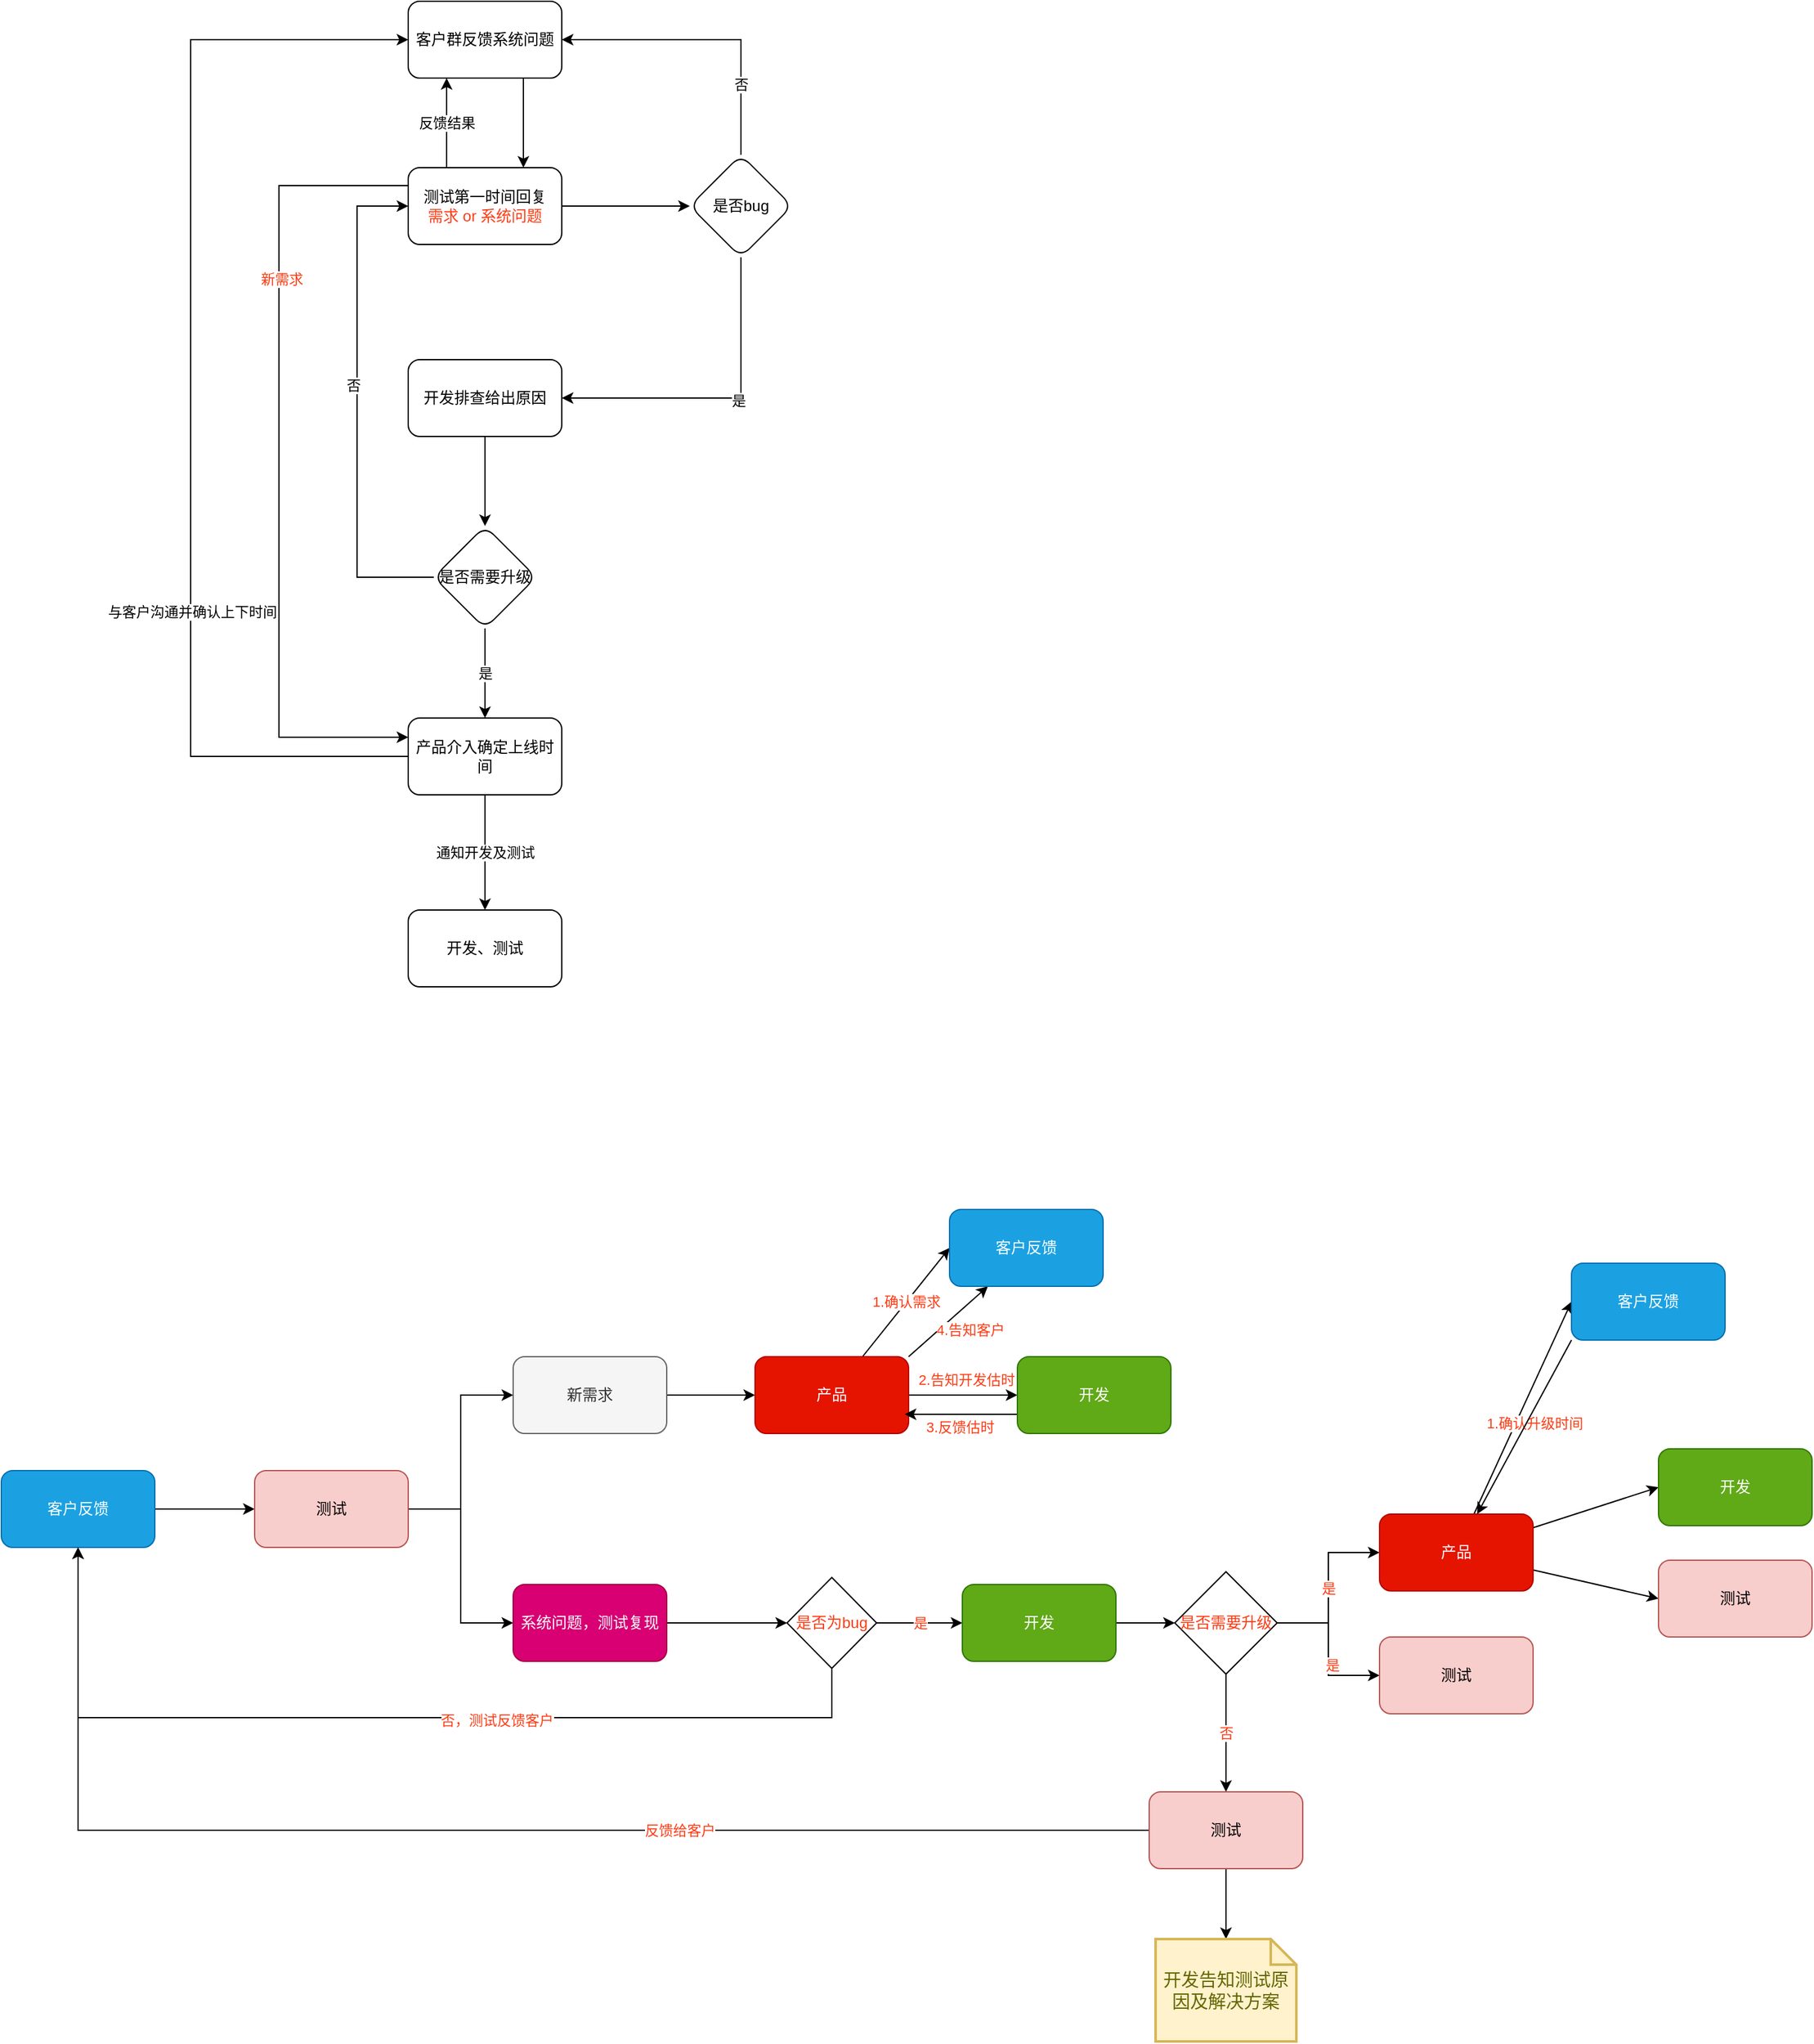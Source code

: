 <mxfile version="17.4.5" type="github">
  <diagram id="2hvGRixQI1NttPmxZqW4" name="Page-1">
    <mxGraphModel dx="1422" dy="762" grid="0" gridSize="10" guides="1" tooltips="1" connect="1" arrows="1" fold="1" page="0" pageScale="1" pageWidth="827" pageHeight="1169" math="0" shadow="0">
      <root>
        <mxCell id="0" />
        <mxCell id="1" parent="0" />
        <mxCell id="53oVMIumwL6rekQ-fXR3-16" style="edgeStyle=orthogonalEdgeStyle;rounded=0;orthogonalLoop=1;jettySize=auto;html=1;" edge="1" parent="1" source="53oVMIumwL6rekQ-fXR3-1" target="53oVMIumwL6rekQ-fXR3-2">
          <mxGeometry relative="1" as="geometry">
            <Array as="points">
              <mxPoint x="420" y="200" />
              <mxPoint x="420" y="200" />
            </Array>
          </mxGeometry>
        </mxCell>
        <mxCell id="53oVMIumwL6rekQ-fXR3-1" value="客户群反馈系统问题" style="rounded=1;whiteSpace=wrap;html=1;" vertex="1" parent="1">
          <mxGeometry x="330" y="110" width="120" height="60" as="geometry" />
        </mxCell>
        <mxCell id="53oVMIumwL6rekQ-fXR3-5" value="" style="edgeStyle=orthogonalEdgeStyle;rounded=0;orthogonalLoop=1;jettySize=auto;html=1;" edge="1" parent="1" source="53oVMIumwL6rekQ-fXR3-2" target="53oVMIumwL6rekQ-fXR3-4">
          <mxGeometry relative="1" as="geometry" />
        </mxCell>
        <mxCell id="53oVMIumwL6rekQ-fXR3-20" value="反馈结果" style="edgeStyle=orthogonalEdgeStyle;rounded=0;orthogonalLoop=1;jettySize=auto;html=1;entryX=0.25;entryY=1;entryDx=0;entryDy=0;" edge="1" parent="1" source="53oVMIumwL6rekQ-fXR3-2" target="53oVMIumwL6rekQ-fXR3-1">
          <mxGeometry relative="1" as="geometry">
            <Array as="points">
              <mxPoint x="360" y="220" />
              <mxPoint x="360" y="220" />
            </Array>
          </mxGeometry>
        </mxCell>
        <mxCell id="53oVMIumwL6rekQ-fXR3-25" style="edgeStyle=orthogonalEdgeStyle;rounded=0;orthogonalLoop=1;jettySize=auto;html=1;entryX=0;entryY=0.25;entryDx=0;entryDy=0;fontColor=#FF3B14;" edge="1" parent="1" source="53oVMIumwL6rekQ-fXR3-2" target="53oVMIumwL6rekQ-fXR3-17">
          <mxGeometry relative="1" as="geometry">
            <Array as="points">
              <mxPoint x="229" y="254" />
              <mxPoint x="229" y="685" />
            </Array>
          </mxGeometry>
        </mxCell>
        <mxCell id="53oVMIumwL6rekQ-fXR3-26" value="新需求" style="edgeLabel;html=1;align=center;verticalAlign=middle;resizable=0;points=[];fontColor=#FF3B14;" vertex="1" connectable="0" parent="53oVMIumwL6rekQ-fXR3-25">
          <mxGeometry x="-0.45" y="2" relative="1" as="geometry">
            <mxPoint as="offset" />
          </mxGeometry>
        </mxCell>
        <mxCell id="53oVMIumwL6rekQ-fXR3-2" value="测试第一时间回复&lt;br&gt;&lt;font color=&quot;#ff3b14&quot;&gt;需求 or 系统问题&lt;/font&gt;" style="rounded=1;whiteSpace=wrap;html=1;" vertex="1" parent="1">
          <mxGeometry x="330" y="240" width="120" height="60" as="geometry" />
        </mxCell>
        <mxCell id="53oVMIumwL6rekQ-fXR3-13" style="edgeStyle=orthogonalEdgeStyle;rounded=0;orthogonalLoop=1;jettySize=auto;html=1;" edge="1" parent="1" source="53oVMIumwL6rekQ-fXR3-3" target="53oVMIumwL6rekQ-fXR3-12">
          <mxGeometry relative="1" as="geometry" />
        </mxCell>
        <mxCell id="53oVMIumwL6rekQ-fXR3-3" value="开发排查给出原因" style="rounded=1;whiteSpace=wrap;html=1;" vertex="1" parent="1">
          <mxGeometry x="330" y="390" width="120" height="60" as="geometry" />
        </mxCell>
        <mxCell id="53oVMIumwL6rekQ-fXR3-6" style="edgeStyle=orthogonalEdgeStyle;rounded=0;orthogonalLoop=1;jettySize=auto;html=1;" edge="1" parent="1" source="53oVMIumwL6rekQ-fXR3-4" target="53oVMIumwL6rekQ-fXR3-3">
          <mxGeometry relative="1" as="geometry">
            <Array as="points">
              <mxPoint x="590" y="420" />
            </Array>
          </mxGeometry>
        </mxCell>
        <mxCell id="53oVMIumwL6rekQ-fXR3-7" value="是" style="edgeLabel;html=1;align=center;verticalAlign=middle;resizable=0;points=[];" vertex="1" connectable="0" parent="53oVMIumwL6rekQ-fXR3-6">
          <mxGeometry x="-0.104" y="2" relative="1" as="geometry">
            <mxPoint as="offset" />
          </mxGeometry>
        </mxCell>
        <mxCell id="53oVMIumwL6rekQ-fXR3-8" style="edgeStyle=orthogonalEdgeStyle;rounded=0;orthogonalLoop=1;jettySize=auto;html=1;entryX=1;entryY=0.5;entryDx=0;entryDy=0;" edge="1" parent="1" source="53oVMIumwL6rekQ-fXR3-4" target="53oVMIumwL6rekQ-fXR3-1">
          <mxGeometry relative="1" as="geometry">
            <Array as="points">
              <mxPoint x="590" y="140" />
            </Array>
          </mxGeometry>
        </mxCell>
        <mxCell id="53oVMIumwL6rekQ-fXR3-9" value="否" style="edgeLabel;html=1;align=center;verticalAlign=middle;resizable=0;points=[];" vertex="1" connectable="0" parent="53oVMIumwL6rekQ-fXR3-8">
          <mxGeometry x="-0.522" relative="1" as="geometry">
            <mxPoint as="offset" />
          </mxGeometry>
        </mxCell>
        <mxCell id="53oVMIumwL6rekQ-fXR3-4" value="是否bug" style="rhombus;whiteSpace=wrap;html=1;rounded=1;" vertex="1" parent="1">
          <mxGeometry x="550" y="230" width="80" height="80" as="geometry" />
        </mxCell>
        <mxCell id="53oVMIumwL6rekQ-fXR3-14" style="edgeStyle=orthogonalEdgeStyle;rounded=0;orthogonalLoop=1;jettySize=auto;html=1;entryX=0;entryY=0.5;entryDx=0;entryDy=0;" edge="1" parent="1" source="53oVMIumwL6rekQ-fXR3-12" target="53oVMIumwL6rekQ-fXR3-2">
          <mxGeometry relative="1" as="geometry">
            <Array as="points">
              <mxPoint x="290" y="560" />
              <mxPoint x="290" y="270" />
            </Array>
          </mxGeometry>
        </mxCell>
        <mxCell id="53oVMIumwL6rekQ-fXR3-15" value="否" style="edgeLabel;html=1;align=center;verticalAlign=middle;resizable=0;points=[];" vertex="1" connectable="0" parent="53oVMIumwL6rekQ-fXR3-14">
          <mxGeometry x="-0.359" y="3" relative="1" as="geometry">
            <mxPoint y="-85" as="offset" />
          </mxGeometry>
        </mxCell>
        <mxCell id="53oVMIumwL6rekQ-fXR3-18" value="是" style="edgeStyle=orthogonalEdgeStyle;rounded=0;orthogonalLoop=1;jettySize=auto;html=1;" edge="1" parent="1" source="53oVMIumwL6rekQ-fXR3-12" target="53oVMIumwL6rekQ-fXR3-17">
          <mxGeometry relative="1" as="geometry" />
        </mxCell>
        <mxCell id="53oVMIumwL6rekQ-fXR3-12" value="是否需要升级" style="rhombus;whiteSpace=wrap;html=1;rounded=1;" vertex="1" parent="1">
          <mxGeometry x="350" y="520" width="80" height="80" as="geometry" />
        </mxCell>
        <mxCell id="53oVMIumwL6rekQ-fXR3-21" style="edgeStyle=orthogonalEdgeStyle;rounded=0;orthogonalLoop=1;jettySize=auto;html=1;entryX=0;entryY=0.5;entryDx=0;entryDy=0;" edge="1" parent="1" source="53oVMIumwL6rekQ-fXR3-17" target="53oVMIumwL6rekQ-fXR3-1">
          <mxGeometry relative="1" as="geometry">
            <Array as="points">
              <mxPoint x="160" y="700" />
              <mxPoint x="160" y="140" />
            </Array>
          </mxGeometry>
        </mxCell>
        <mxCell id="53oVMIumwL6rekQ-fXR3-22" value="与客户沟通并确认上下时间" style="edgeLabel;html=1;align=center;verticalAlign=middle;resizable=0;points=[];" vertex="1" connectable="0" parent="53oVMIumwL6rekQ-fXR3-21">
          <mxGeometry x="-0.371" y="-1" relative="1" as="geometry">
            <mxPoint as="offset" />
          </mxGeometry>
        </mxCell>
        <mxCell id="53oVMIumwL6rekQ-fXR3-24" value="通知开发及测试" style="edgeStyle=orthogonalEdgeStyle;rounded=0;orthogonalLoop=1;jettySize=auto;html=1;" edge="1" parent="1" source="53oVMIumwL6rekQ-fXR3-17" target="53oVMIumwL6rekQ-fXR3-23">
          <mxGeometry relative="1" as="geometry" />
        </mxCell>
        <mxCell id="53oVMIumwL6rekQ-fXR3-17" value="产品介入确定上线时间" style="rounded=1;whiteSpace=wrap;html=1;" vertex="1" parent="1">
          <mxGeometry x="330" y="670" width="120" height="60" as="geometry" />
        </mxCell>
        <mxCell id="53oVMIumwL6rekQ-fXR3-23" value="开发、测试" style="rounded=1;whiteSpace=wrap;html=1;" vertex="1" parent="1">
          <mxGeometry x="330" y="820" width="120" height="60" as="geometry" />
        </mxCell>
        <mxCell id="53oVMIumwL6rekQ-fXR3-30" style="edgeStyle=orthogonalEdgeStyle;rounded=0;orthogonalLoop=1;jettySize=auto;html=1;fontColor=#FF3B14;" edge="1" parent="1" source="53oVMIumwL6rekQ-fXR3-28" target="53oVMIumwL6rekQ-fXR3-29">
          <mxGeometry relative="1" as="geometry" />
        </mxCell>
        <mxCell id="53oVMIumwL6rekQ-fXR3-28" value="客户反馈" style="rounded=1;whiteSpace=wrap;html=1;fontColor=#ffffff;fillColor=#1ba1e2;strokeColor=#006EAF;" vertex="1" parent="1">
          <mxGeometry x="12" y="1258" width="120" height="60" as="geometry" />
        </mxCell>
        <mxCell id="53oVMIumwL6rekQ-fXR3-33" style="edgeStyle=orthogonalEdgeStyle;rounded=0;orthogonalLoop=1;jettySize=auto;html=1;entryX=0;entryY=0.5;entryDx=0;entryDy=0;fontColor=#FF3B14;" edge="1" parent="1" source="53oVMIumwL6rekQ-fXR3-29" target="53oVMIumwL6rekQ-fXR3-31">
          <mxGeometry relative="1" as="geometry" />
        </mxCell>
        <mxCell id="53oVMIumwL6rekQ-fXR3-35" style="edgeStyle=orthogonalEdgeStyle;rounded=0;orthogonalLoop=1;jettySize=auto;html=1;entryX=0;entryY=0.5;entryDx=0;entryDy=0;fontColor=#FF3B14;" edge="1" parent="1" source="53oVMIumwL6rekQ-fXR3-29" target="53oVMIumwL6rekQ-fXR3-32">
          <mxGeometry relative="1" as="geometry" />
        </mxCell>
        <mxCell id="53oVMIumwL6rekQ-fXR3-29" value="测试" style="rounded=1;whiteSpace=wrap;html=1;fillColor=#f8cecc;strokeColor=#b85450;" vertex="1" parent="1">
          <mxGeometry x="210" y="1258" width="120" height="60" as="geometry" />
        </mxCell>
        <mxCell id="53oVMIumwL6rekQ-fXR3-65" style="edgeStyle=none;rounded=0;orthogonalLoop=1;jettySize=auto;html=1;entryX=0;entryY=0.5;entryDx=0;entryDy=0;fontColor=#FF3B14;" edge="1" parent="1" source="53oVMIumwL6rekQ-fXR3-31" target="53oVMIumwL6rekQ-fXR3-64">
          <mxGeometry relative="1" as="geometry" />
        </mxCell>
        <mxCell id="53oVMIumwL6rekQ-fXR3-31" value="新需求" style="rounded=1;whiteSpace=wrap;html=1;fontColor=#333333;fillColor=#f5f5f5;strokeColor=#666666;" vertex="1" parent="1">
          <mxGeometry x="412" y="1169" width="120" height="60" as="geometry" />
        </mxCell>
        <mxCell id="53oVMIumwL6rekQ-fXR3-38" style="edgeStyle=orthogonalEdgeStyle;rounded=0;orthogonalLoop=1;jettySize=auto;html=1;fontColor=#FF3B14;" edge="1" parent="1" source="53oVMIumwL6rekQ-fXR3-32" target="53oVMIumwL6rekQ-fXR3-37">
          <mxGeometry relative="1" as="geometry" />
        </mxCell>
        <mxCell id="53oVMIumwL6rekQ-fXR3-32" value="系统问题，测试复现" style="rounded=1;whiteSpace=wrap;html=1;fontColor=#ffffff;fillColor=#d80073;strokeColor=#A50040;" vertex="1" parent="1">
          <mxGeometry x="412" y="1347" width="120" height="60" as="geometry" />
        </mxCell>
        <mxCell id="53oVMIumwL6rekQ-fXR3-40" value="是" style="edgeStyle=orthogonalEdgeStyle;rounded=0;orthogonalLoop=1;jettySize=auto;html=1;fontColor=#FF3B14;" edge="1" parent="1" source="53oVMIumwL6rekQ-fXR3-37" target="53oVMIumwL6rekQ-fXR3-39">
          <mxGeometry relative="1" as="geometry" />
        </mxCell>
        <mxCell id="53oVMIumwL6rekQ-fXR3-41" style="edgeStyle=orthogonalEdgeStyle;rounded=0;orthogonalLoop=1;jettySize=auto;html=1;entryX=0.5;entryY=1;entryDx=0;entryDy=0;fontColor=#FF3B14;" edge="1" parent="1" source="53oVMIumwL6rekQ-fXR3-37" target="53oVMIumwL6rekQ-fXR3-28">
          <mxGeometry relative="1" as="geometry">
            <Array as="points">
              <mxPoint x="661" y="1451" />
              <mxPoint x="72" y="1451" />
            </Array>
          </mxGeometry>
        </mxCell>
        <mxCell id="53oVMIumwL6rekQ-fXR3-42" value="否，测试反馈客户" style="edgeLabel;html=1;align=center;verticalAlign=middle;resizable=0;points=[];fontColor=#FF3B14;" vertex="1" connectable="0" parent="53oVMIumwL6rekQ-fXR3-41">
          <mxGeometry x="-0.207" y="2" relative="1" as="geometry">
            <mxPoint x="1" as="offset" />
          </mxGeometry>
        </mxCell>
        <mxCell id="53oVMIumwL6rekQ-fXR3-37" value="是否为bug" style="rhombus;whiteSpace=wrap;html=1;fontColor=#FF3B14;" vertex="1" parent="1">
          <mxGeometry x="626" y="1341.5" width="70" height="71" as="geometry" />
        </mxCell>
        <mxCell id="53oVMIumwL6rekQ-fXR3-44" style="edgeStyle=orthogonalEdgeStyle;rounded=0;orthogonalLoop=1;jettySize=auto;html=1;entryX=0;entryY=0.5;entryDx=0;entryDy=0;fontColor=#FF3B14;" edge="1" parent="1" source="53oVMIumwL6rekQ-fXR3-39" target="53oVMIumwL6rekQ-fXR3-43">
          <mxGeometry relative="1" as="geometry" />
        </mxCell>
        <mxCell id="53oVMIumwL6rekQ-fXR3-39" value="开发" style="rounded=1;whiteSpace=wrap;html=1;fontColor=#ffffff;fillColor=#60a917;strokeColor=#2D7600;" vertex="1" parent="1">
          <mxGeometry x="763" y="1347" width="120" height="60" as="geometry" />
        </mxCell>
        <mxCell id="53oVMIumwL6rekQ-fXR3-46" value="是" style="edgeStyle=orthogonalEdgeStyle;rounded=0;orthogonalLoop=1;jettySize=auto;html=1;entryX=0;entryY=0.5;entryDx=0;entryDy=0;fontColor=#FF3B14;" edge="1" parent="1" source="53oVMIumwL6rekQ-fXR3-43" target="53oVMIumwL6rekQ-fXR3-45">
          <mxGeometry relative="1" as="geometry" />
        </mxCell>
        <mxCell id="53oVMIumwL6rekQ-fXR3-48" value="否" style="edgeStyle=orthogonalEdgeStyle;rounded=0;orthogonalLoop=1;jettySize=auto;html=1;fontColor=#FF3B14;" edge="1" parent="1" source="53oVMIumwL6rekQ-fXR3-43" target="53oVMIumwL6rekQ-fXR3-47">
          <mxGeometry relative="1" as="geometry" />
        </mxCell>
        <mxCell id="53oVMIumwL6rekQ-fXR3-52" style="edgeStyle=orthogonalEdgeStyle;rounded=0;orthogonalLoop=1;jettySize=auto;html=1;entryX=0;entryY=0.5;entryDx=0;entryDy=0;fontColor=#FF3B14;" edge="1" parent="1" source="53oVMIumwL6rekQ-fXR3-43" target="53oVMIumwL6rekQ-fXR3-51">
          <mxGeometry relative="1" as="geometry" />
        </mxCell>
        <mxCell id="53oVMIumwL6rekQ-fXR3-53" value="是" style="edgeLabel;html=1;align=center;verticalAlign=middle;resizable=0;points=[];fontColor=#FF3B14;" vertex="1" connectable="0" parent="53oVMIumwL6rekQ-fXR3-52">
          <mxGeometry x="0.207" y="3" relative="1" as="geometry">
            <mxPoint as="offset" />
          </mxGeometry>
        </mxCell>
        <mxCell id="53oVMIumwL6rekQ-fXR3-43" value="是否需要升级" style="rhombus;whiteSpace=wrap;html=1;fontColor=#FF3B14;" vertex="1" parent="1">
          <mxGeometry x="929" y="1337" width="80" height="80" as="geometry" />
        </mxCell>
        <mxCell id="53oVMIumwL6rekQ-fXR3-58" value="1.确认升级时间" style="rounded=0;orthogonalLoop=1;jettySize=auto;html=1;entryX=0;entryY=0.5;entryDx=0;entryDy=0;fontColor=#FF3B14;" edge="1" parent="1" source="53oVMIumwL6rekQ-fXR3-45" target="53oVMIumwL6rekQ-fXR3-57">
          <mxGeometry x="-0.076" y="-13" relative="1" as="geometry">
            <mxPoint as="offset" />
          </mxGeometry>
        </mxCell>
        <mxCell id="53oVMIumwL6rekQ-fXR3-62" style="edgeStyle=none;rounded=0;orthogonalLoop=1;jettySize=auto;html=1;entryX=0;entryY=0.5;entryDx=0;entryDy=0;fontColor=#FF3B14;" edge="1" parent="1" source="53oVMIumwL6rekQ-fXR3-45" target="53oVMIumwL6rekQ-fXR3-60">
          <mxGeometry relative="1" as="geometry" />
        </mxCell>
        <mxCell id="53oVMIumwL6rekQ-fXR3-63" style="edgeStyle=none;rounded=0;orthogonalLoop=1;jettySize=auto;html=1;entryX=0;entryY=0.5;entryDx=0;entryDy=0;fontColor=#FF3B14;" edge="1" parent="1" source="53oVMIumwL6rekQ-fXR3-45" target="53oVMIumwL6rekQ-fXR3-61">
          <mxGeometry relative="1" as="geometry" />
        </mxCell>
        <mxCell id="53oVMIumwL6rekQ-fXR3-45" value="产品" style="rounded=1;whiteSpace=wrap;html=1;fontColor=#ffffff;fillColor=#e51400;strokeColor=#B20000;" vertex="1" parent="1">
          <mxGeometry x="1089" y="1292" width="120" height="60" as="geometry" />
        </mxCell>
        <mxCell id="53oVMIumwL6rekQ-fXR3-49" style="edgeStyle=orthogonalEdgeStyle;rounded=0;orthogonalLoop=1;jettySize=auto;html=1;fontColor=#FF3B14;" edge="1" parent="1" source="53oVMIumwL6rekQ-fXR3-47" target="53oVMIumwL6rekQ-fXR3-28">
          <mxGeometry relative="1" as="geometry" />
        </mxCell>
        <mxCell id="53oVMIumwL6rekQ-fXR3-50" value="反馈给客户" style="edgeLabel;html=1;align=center;verticalAlign=middle;resizable=0;points=[];fontColor=#FF3B14;" vertex="1" connectable="0" parent="53oVMIumwL6rekQ-fXR3-49">
          <mxGeometry x="-0.306" relative="1" as="geometry">
            <mxPoint as="offset" />
          </mxGeometry>
        </mxCell>
        <mxCell id="53oVMIumwL6rekQ-fXR3-55" value="" style="edgeStyle=orthogonalEdgeStyle;rounded=0;orthogonalLoop=1;jettySize=auto;html=1;fontColor=#FF3B14;" edge="1" parent="1" source="53oVMIumwL6rekQ-fXR3-47" target="53oVMIumwL6rekQ-fXR3-54">
          <mxGeometry relative="1" as="geometry" />
        </mxCell>
        <mxCell id="53oVMIumwL6rekQ-fXR3-47" value="测试" style="rounded=1;whiteSpace=wrap;html=1;fillColor=#f8cecc;strokeColor=#b85450;" vertex="1" parent="1">
          <mxGeometry x="909" y="1509" width="120" height="60" as="geometry" />
        </mxCell>
        <mxCell id="53oVMIumwL6rekQ-fXR3-51" value="测试" style="rounded=1;whiteSpace=wrap;html=1;fillColor=#f8cecc;strokeColor=#b85450;" vertex="1" parent="1">
          <mxGeometry x="1089" y="1388" width="120" height="60" as="geometry" />
        </mxCell>
        <mxCell id="53oVMIumwL6rekQ-fXR3-54" value="开发告知测试原因及解决方案" style="shape=note;strokeWidth=2;fontSize=14;size=20;whiteSpace=wrap;html=1;fillColor=#fff2cc;strokeColor=#d6b656;fontColor=#666600;" vertex="1" parent="1">
          <mxGeometry x="914" y="1624" width="110.0" height="80" as="geometry" />
        </mxCell>
        <mxCell id="53oVMIumwL6rekQ-fXR3-59" style="edgeStyle=none;rounded=0;orthogonalLoop=1;jettySize=auto;html=1;fontColor=#FF3B14;exitX=0;exitY=1;exitDx=0;exitDy=0;" edge="1" parent="1" source="53oVMIumwL6rekQ-fXR3-57" target="53oVMIumwL6rekQ-fXR3-45">
          <mxGeometry relative="1" as="geometry" />
        </mxCell>
        <mxCell id="53oVMIumwL6rekQ-fXR3-57" value="客户反馈" style="rounded=1;whiteSpace=wrap;html=1;fontColor=#ffffff;fillColor=#1ba1e2;strokeColor=#006EAF;" vertex="1" parent="1">
          <mxGeometry x="1239" y="1096" width="120" height="60" as="geometry" />
        </mxCell>
        <mxCell id="53oVMIumwL6rekQ-fXR3-60" value="开发" style="rounded=1;whiteSpace=wrap;html=1;fontColor=#ffffff;fillColor=#60a917;strokeColor=#2D7600;" vertex="1" parent="1">
          <mxGeometry x="1307" y="1241" width="120" height="60" as="geometry" />
        </mxCell>
        <mxCell id="53oVMIumwL6rekQ-fXR3-61" value="测试" style="rounded=1;whiteSpace=wrap;html=1;fillColor=#f8cecc;strokeColor=#b85450;" vertex="1" parent="1">
          <mxGeometry x="1307" y="1328" width="120" height="60" as="geometry" />
        </mxCell>
        <mxCell id="53oVMIumwL6rekQ-fXR3-67" value="1.确认需求" style="edgeStyle=none;rounded=0;orthogonalLoop=1;jettySize=auto;html=1;entryX=0;entryY=0.5;entryDx=0;entryDy=0;fontColor=#FF3B14;" edge="1" parent="1" source="53oVMIumwL6rekQ-fXR3-64" target="53oVMIumwL6rekQ-fXR3-66">
          <mxGeometry relative="1" as="geometry" />
        </mxCell>
        <mxCell id="53oVMIumwL6rekQ-fXR3-70" style="edgeStyle=none;rounded=0;orthogonalLoop=1;jettySize=auto;html=1;fontColor=#FF3B14;" edge="1" parent="1" source="53oVMIumwL6rekQ-fXR3-64" target="53oVMIumwL6rekQ-fXR3-69">
          <mxGeometry relative="1" as="geometry" />
        </mxCell>
        <mxCell id="53oVMIumwL6rekQ-fXR3-71" value="2.告知开发估时" style="edgeLabel;html=1;align=center;verticalAlign=middle;resizable=0;points=[];fontColor=#FF3B14;" vertex="1" connectable="0" parent="53oVMIumwL6rekQ-fXR3-70">
          <mxGeometry x="0.271" y="-5" relative="1" as="geometry">
            <mxPoint x="-9" y="-17" as="offset" />
          </mxGeometry>
        </mxCell>
        <mxCell id="53oVMIumwL6rekQ-fXR3-73" style="edgeStyle=none;rounded=0;orthogonalLoop=1;jettySize=auto;html=1;entryX=0.25;entryY=1;entryDx=0;entryDy=0;fontColor=#FF3B14;exitX=1;exitY=0;exitDx=0;exitDy=0;" edge="1" parent="1" source="53oVMIumwL6rekQ-fXR3-64" target="53oVMIumwL6rekQ-fXR3-66">
          <mxGeometry relative="1" as="geometry" />
        </mxCell>
        <mxCell id="53oVMIumwL6rekQ-fXR3-74" value="4.告知客户" style="edgeLabel;html=1;align=center;verticalAlign=middle;resizable=0;points=[];fontColor=#FF3B14;" vertex="1" connectable="0" parent="53oVMIumwL6rekQ-fXR3-73">
          <mxGeometry x="-0.337" y="2" relative="1" as="geometry">
            <mxPoint x="29" y="-2" as="offset" />
          </mxGeometry>
        </mxCell>
        <mxCell id="53oVMIumwL6rekQ-fXR3-64" value="产品" style="rounded=1;whiteSpace=wrap;html=1;fontColor=#ffffff;fillColor=#e51400;strokeColor=#B20000;" vertex="1" parent="1">
          <mxGeometry x="601" y="1169" width="120" height="60" as="geometry" />
        </mxCell>
        <mxCell id="53oVMIumwL6rekQ-fXR3-66" value="客户反馈" style="rounded=1;whiteSpace=wrap;html=1;fontColor=#ffffff;fillColor=#1ba1e2;strokeColor=#006EAF;" vertex="1" parent="1">
          <mxGeometry x="753" y="1054" width="120" height="60" as="geometry" />
        </mxCell>
        <mxCell id="53oVMIumwL6rekQ-fXR3-72" value="3.反馈估时" style="edgeStyle=none;rounded=0;orthogonalLoop=1;jettySize=auto;html=1;fontColor=#FF3B14;exitX=0;exitY=0.75;exitDx=0;exitDy=0;" edge="1" parent="1" source="53oVMIumwL6rekQ-fXR3-69">
          <mxGeometry x="0.023" y="10" relative="1" as="geometry">
            <mxPoint x="718" y="1214" as="targetPoint" />
            <mxPoint as="offset" />
          </mxGeometry>
        </mxCell>
        <mxCell id="53oVMIumwL6rekQ-fXR3-69" value="开发" style="rounded=1;whiteSpace=wrap;html=1;fontColor=#ffffff;fillColor=#60a917;strokeColor=#2D7600;" vertex="1" parent="1">
          <mxGeometry x="806" y="1169" width="120" height="60" as="geometry" />
        </mxCell>
      </root>
    </mxGraphModel>
  </diagram>
</mxfile>
